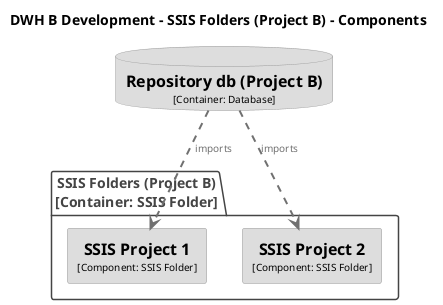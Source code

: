 @startuml
title DWH B Development - SSIS Folders (Project B) - Components

top to bottom direction

skinparam {
  shadowing false
  arrowFontSize 10
  defaultTextAlignment center
  wrapWidth 200
  maxMessageSize 100
}

hide stereotype

skinparam database<<DWHBDevelopment.RepositorydbProjectB>> {
  BackgroundColor #dddddd
  FontColor #000000
  BorderColor #9a9a9a
}
skinparam rectangle<<DWHBDevelopment.SSISFoldersProjectB.SSISProject1>> {
  BackgroundColor #dddddd
  FontColor #000000
  BorderColor #9a9a9a
}
skinparam rectangle<<DWHBDevelopment.SSISFoldersProjectB.SSISProject2>> {
  BackgroundColor #dddddd
  FontColor #000000
  BorderColor #9a9a9a
}

database "==Repository db (Project B)\n<size:10>[Container: Database]</size>" <<DWHBDevelopment.RepositorydbProjectB>> as DWHBDevelopment.RepositorydbProjectB

package "SSIS Folders (Project B)\n[Container: SSIS Folder]" <<DWHBDevelopment.SSISFoldersProjectB>> {
  skinparam PackageBorderColor<<DWHBDevelopment.SSISFoldersProjectB>> #444444
  skinparam PackageFontColor<<DWHBDevelopment.SSISFoldersProjectB>> #444444

  rectangle "==SSIS Project 1\n<size:10>[Component: SSIS Folder]</size>" <<DWHBDevelopment.SSISFoldersProjectB.SSISProject1>> as DWHBDevelopment.SSISFoldersProjectB.SSISProject1
  rectangle "==SSIS Project 2\n<size:10>[Component: SSIS Folder]</size>" <<DWHBDevelopment.SSISFoldersProjectB.SSISProject2>> as DWHBDevelopment.SSISFoldersProjectB.SSISProject2
}

DWHBDevelopment.RepositorydbProjectB .[#707070,thickness=2].> DWHBDevelopment.SSISFoldersProjectB.SSISProject1 : "<color:#707070>imports"
DWHBDevelopment.RepositorydbProjectB .[#707070,thickness=2].> DWHBDevelopment.SSISFoldersProjectB.SSISProject2 : "<color:#707070>imports"
@enduml